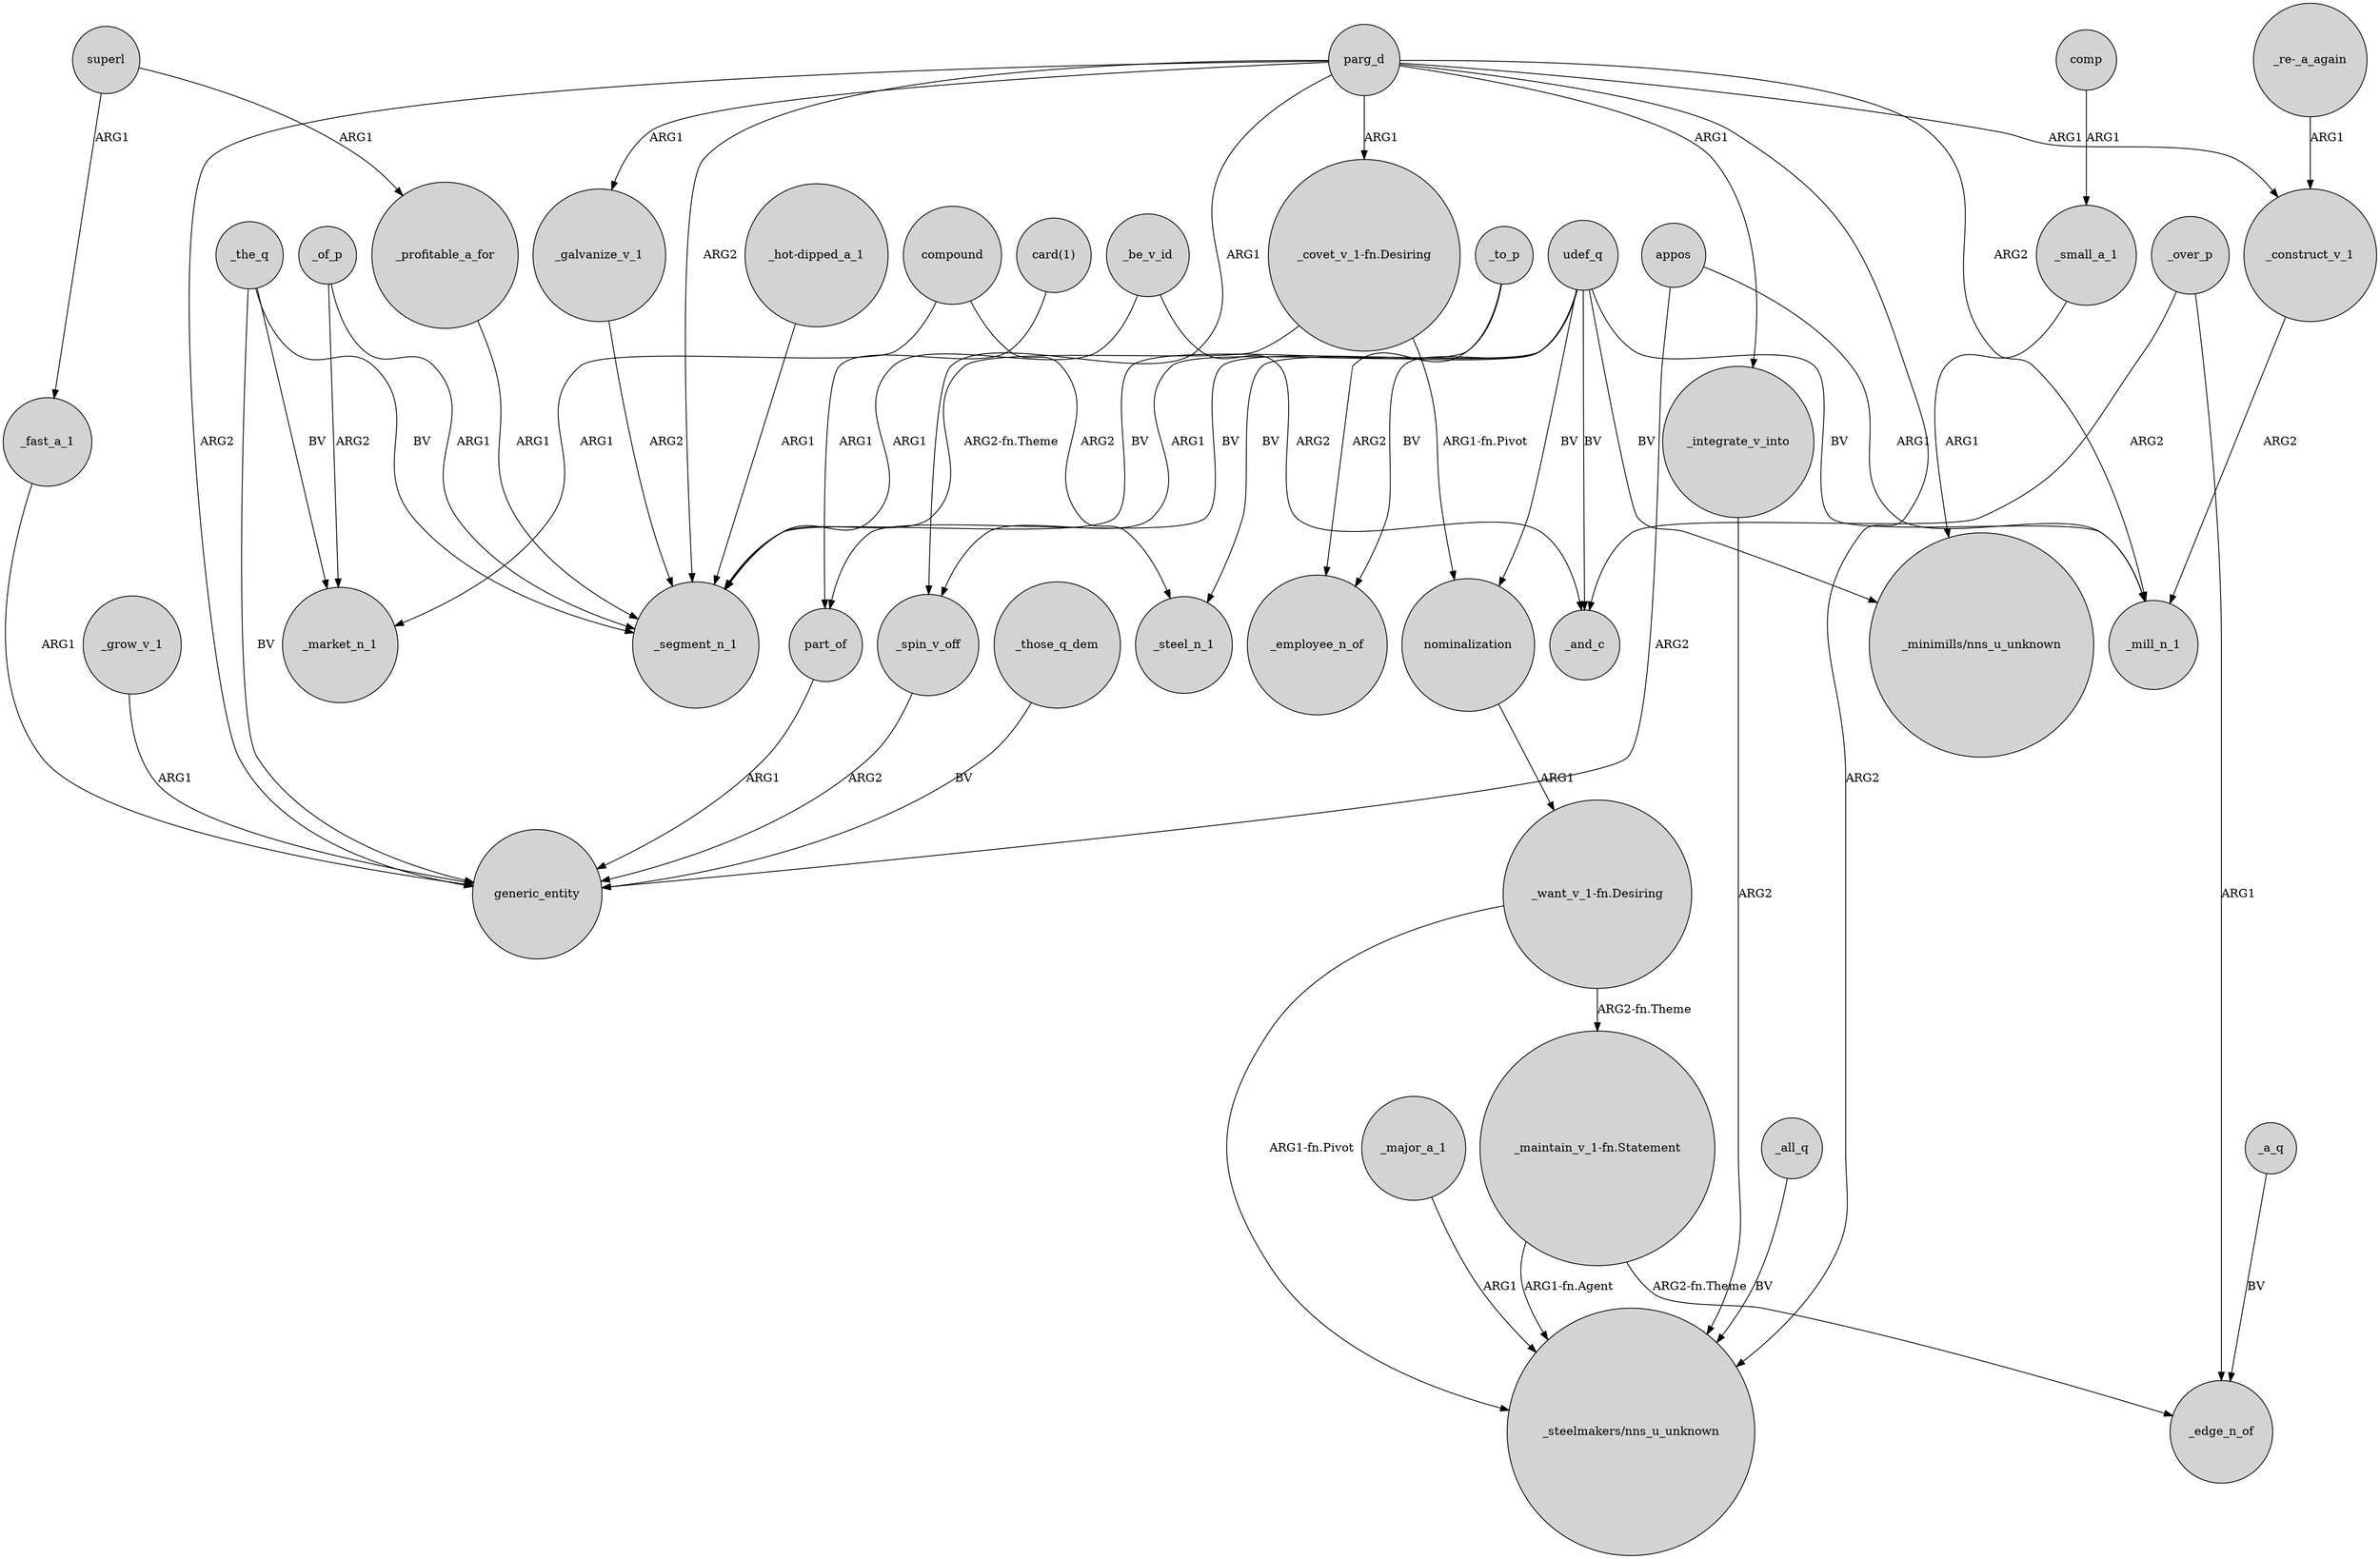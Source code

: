 digraph {
	node [shape=circle style=filled]
	"_maintain_v_1-fn.Statement" -> "_steelmakers/nns_u_unknown" [label="ARG1-fn.Agent"]
	_the_q -> generic_entity [label=BV]
	"_re-_a_again" -> _construct_v_1 [label=ARG1]
	_the_q -> _segment_n_1 [label=BV]
	_to_p -> _spin_v_off [label=ARG1]
	udef_q -> part_of [label=BV]
	"_want_v_1-fn.Desiring" -> "_maintain_v_1-fn.Statement" [label="ARG2-fn.Theme"]
	_grow_v_1 -> generic_entity [label=ARG1]
	"_maintain_v_1-fn.Statement" -> _edge_n_of [label="ARG2-fn.Theme"]
	udef_q -> _employee_n_of [label=BV]
	_all_q -> "_steelmakers/nns_u_unknown" [label=BV]
	parg_d -> generic_entity [label=ARG2]
	compound -> _steel_n_1 [label=ARG2]
	_construct_v_1 -> _mill_n_1 [label=ARG2]
	_be_v_id -> _segment_n_1 [label=ARG1]
	_fast_a_1 -> generic_entity [label=ARG1]
	_those_q_dem -> generic_entity [label=BV]
	udef_q -> "_minimills/nns_u_unknown" [label=BV]
	_small_a_1 -> "_minimills/nns_u_unknown" [label=ARG1]
	appos -> generic_entity [label=ARG2]
	superl -> _profitable_a_for [label=ARG1]
	udef_q -> _steel_n_1 [label=BV]
	parg_d -> _integrate_v_into [label=ARG1]
	parg_d -> _galvanize_v_1 [label=ARG1]
	_of_p -> _market_n_1 [label=ARG2]
	_be_v_id -> _and_c [label=ARG2]
	part_of -> generic_entity [label=ARG1]
	udef_q -> _mill_n_1 [label=BV]
	superl -> _fast_a_1 [label=ARG1]
	parg_d -> "_covet_v_1-fn.Desiring" [label=ARG1]
	_spin_v_off -> generic_entity [label=ARG2]
	nominalization -> "_want_v_1-fn.Desiring" [label=ARG1]
	_over_p -> _edge_n_of [label=ARG1]
	parg_d -> _construct_v_1 [label=ARG1]
	parg_d -> _mill_n_1 [label=ARG2]
	comp -> _small_a_1 [label=ARG1]
	"_hot-dipped_a_1" -> _segment_n_1 [label=ARG1]
	appos -> _mill_n_1 [label=ARG1]
	_major_a_1 -> "_steelmakers/nns_u_unknown" [label=ARG1]
	"_want_v_1-fn.Desiring" -> "_steelmakers/nns_u_unknown" [label="ARG1-fn.Pivot"]
	udef_q -> nominalization [label=BV]
	_a_q -> _edge_n_of [label=BV]
	parg_d -> _spin_v_off [label=ARG1]
	"card(1)" -> part_of [label=ARG1]
	_profitable_a_for -> _segment_n_1 [label=ARG1]
	_to_p -> _employee_n_of [label=ARG2]
	parg_d -> _segment_n_1 [label=ARG2]
	"_covet_v_1-fn.Desiring" -> _segment_n_1 [label="ARG2-fn.Theme"]
	_over_p -> _and_c [label=ARG2]
	compound -> _market_n_1 [label=ARG1]
	_integrate_v_into -> "_steelmakers/nns_u_unknown" [label=ARG2]
	_the_q -> _market_n_1 [label=BV]
	udef_q -> _and_c [label=BV]
	_of_p -> _segment_n_1 [label=ARG1]
	"_covet_v_1-fn.Desiring" -> nominalization [label="ARG1-fn.Pivot"]
	_galvanize_v_1 -> _segment_n_1 [label=ARG2]
	parg_d -> "_steelmakers/nns_u_unknown" [label=ARG2]
	udef_q -> _segment_n_1 [label=BV]
}
